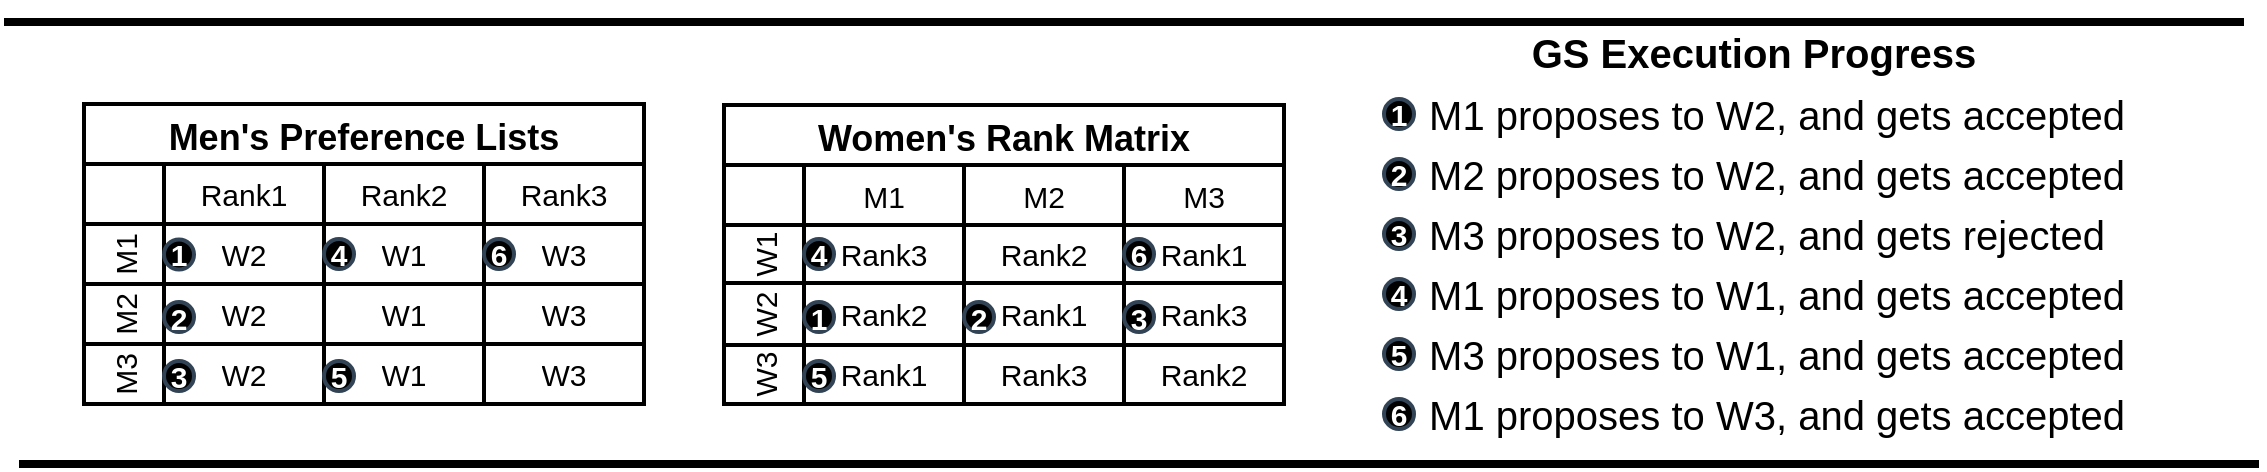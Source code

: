 <mxfile version="24.6.4" type="github">
  <diagram name="Page-1" id="qnp9Axf9fSBe4Yi9hoHO">
    <mxGraphModel dx="1564" dy="828" grid="1" gridSize="10" guides="1" tooltips="1" connect="1" arrows="1" fold="1" page="1" pageScale="1" pageWidth="850" pageHeight="1100" math="0" shadow="0">
      <root>
        <mxCell id="0" />
        <mxCell id="1" parent="0" />
        <mxCell id="7GuMput4pS_t5xVzel_N-1" value="Men&#39;s Preference Lists" style="shape=table;startSize=30;container=1;collapsible=0;childLayout=tableLayout;resizeLast=0;resizeLastRow=0;fontStyle=1;fontSize=18;strokeWidth=2;" vertex="1" parent="1">
          <mxGeometry x="160" y="440" width="280" height="150" as="geometry" />
        </mxCell>
        <mxCell id="7GuMput4pS_t5xVzel_N-2" value="" style="shape=tableRow;horizontal=0;startSize=40;swimlaneHead=0;swimlaneBody=0;strokeColor=inherit;top=0;left=0;bottom=0;right=0;collapsible=0;dropTarget=0;fillColor=none;points=[[0,0.5],[1,0.5]];portConstraint=eastwest;fontSize=15;strokeWidth=2;" vertex="1" parent="7GuMput4pS_t5xVzel_N-1">
          <mxGeometry y="30" width="280" height="30" as="geometry" />
        </mxCell>
        <mxCell id="7GuMput4pS_t5xVzel_N-3" value="Rank1" style="shape=partialRectangle;html=1;whiteSpace=wrap;connectable=0;strokeColor=inherit;overflow=hidden;fillColor=none;top=0;left=0;bottom=0;right=0;pointerEvents=1;fontSize=15;strokeWidth=2;" vertex="1" parent="7GuMput4pS_t5xVzel_N-2">
          <mxGeometry x="40" width="80" height="30" as="geometry">
            <mxRectangle width="80" height="30" as="alternateBounds" />
          </mxGeometry>
        </mxCell>
        <mxCell id="7GuMput4pS_t5xVzel_N-4" value="Rank2" style="shape=partialRectangle;html=1;whiteSpace=wrap;connectable=0;strokeColor=inherit;overflow=hidden;fillColor=none;top=0;left=0;bottom=0;right=0;pointerEvents=1;fontSize=15;strokeWidth=2;" vertex="1" parent="7GuMput4pS_t5xVzel_N-2">
          <mxGeometry x="120" width="80" height="30" as="geometry">
            <mxRectangle width="80" height="30" as="alternateBounds" />
          </mxGeometry>
        </mxCell>
        <mxCell id="7GuMput4pS_t5xVzel_N-5" value="Rank3" style="shape=partialRectangle;html=1;whiteSpace=wrap;connectable=0;strokeColor=inherit;overflow=hidden;fillColor=none;top=0;left=0;bottom=0;right=0;pointerEvents=1;strokeWidth=2;resizeWidth=1;resizeHeight=1;fontSize=15;" vertex="1" parent="7GuMput4pS_t5xVzel_N-2">
          <mxGeometry x="200" width="80" height="30" as="geometry">
            <mxRectangle width="80" height="30" as="alternateBounds" />
          </mxGeometry>
        </mxCell>
        <mxCell id="7GuMput4pS_t5xVzel_N-6" value="M1" style="shape=tableRow;horizontal=0;startSize=40;swimlaneHead=0;swimlaneBody=0;strokeColor=inherit;top=0;left=0;bottom=0;right=0;collapsible=0;dropTarget=0;fillColor=none;points=[[0,0.5],[1,0.5]];portConstraint=eastwest;fontSize=15;strokeWidth=2;" vertex="1" parent="7GuMput4pS_t5xVzel_N-1">
          <mxGeometry y="60" width="280" height="30" as="geometry" />
        </mxCell>
        <mxCell id="7GuMput4pS_t5xVzel_N-7" value="W2" style="shape=partialRectangle;html=1;whiteSpace=wrap;connectable=0;overflow=hidden;top=0;left=0;bottom=0;right=0;pointerEvents=1;strokeColor=default;fillColor=none;fontSize=15;strokeWidth=2;" vertex="1" parent="7GuMput4pS_t5xVzel_N-6">
          <mxGeometry x="40" width="80" height="30" as="geometry">
            <mxRectangle width="80" height="30" as="alternateBounds" />
          </mxGeometry>
        </mxCell>
        <mxCell id="7GuMput4pS_t5xVzel_N-8" value="W1" style="shape=partialRectangle;html=1;whiteSpace=wrap;connectable=0;overflow=hidden;top=0;left=0;bottom=0;right=0;pointerEvents=1;fillColor=none;labelBackgroundColor=none;labelBorderColor=none;strokeColor=default;shadow=0;resizable=1;resizeWidth=0;metaEdit=0;backgroundOutline=0;fontSize=15;strokeWidth=2;" vertex="1" parent="7GuMput4pS_t5xVzel_N-6">
          <mxGeometry x="120" width="80" height="30" as="geometry">
            <mxRectangle width="80" height="30" as="alternateBounds" />
          </mxGeometry>
        </mxCell>
        <mxCell id="7GuMput4pS_t5xVzel_N-9" value="W3" style="shape=partialRectangle;html=1;whiteSpace=wrap;connectable=0;overflow=hidden;top=0;left=0;bottom=0;right=0;pointerEvents=1;fillColor=none;fontSize=15;strokeWidth=2;" vertex="1" parent="7GuMput4pS_t5xVzel_N-6">
          <mxGeometry x="200" width="80" height="30" as="geometry">
            <mxRectangle width="80" height="30" as="alternateBounds" />
          </mxGeometry>
        </mxCell>
        <mxCell id="7GuMput4pS_t5xVzel_N-10" value="M2" style="shape=tableRow;horizontal=0;startSize=40;swimlaneHead=0;swimlaneBody=0;strokeColor=inherit;top=0;left=0;bottom=0;right=0;collapsible=0;dropTarget=0;fillColor=none;points=[[0,0.5],[1,0.5]];portConstraint=eastwest;fontSize=15;strokeWidth=2;" vertex="1" parent="7GuMput4pS_t5xVzel_N-1">
          <mxGeometry y="90" width="280" height="30" as="geometry" />
        </mxCell>
        <mxCell id="7GuMput4pS_t5xVzel_N-11" value="W2" style="shape=partialRectangle;html=1;whiteSpace=wrap;connectable=0;overflow=hidden;top=0;left=0;bottom=0;right=0;pointerEvents=1;strokeOpacity=100;fillColor=none;fontSize=15;strokeWidth=2;" vertex="1" parent="7GuMput4pS_t5xVzel_N-10">
          <mxGeometry x="40" width="80" height="30" as="geometry">
            <mxRectangle width="80" height="30" as="alternateBounds" />
          </mxGeometry>
        </mxCell>
        <mxCell id="7GuMput4pS_t5xVzel_N-12" value="W1" style="shape=partialRectangle;html=1;whiteSpace=wrap;connectable=0;strokeColor=inherit;overflow=hidden;fillColor=none;top=0;left=0;bottom=0;right=0;pointerEvents=1;fontSize=15;strokeWidth=2;" vertex="1" parent="7GuMput4pS_t5xVzel_N-10">
          <mxGeometry x="120" width="80" height="30" as="geometry">
            <mxRectangle width="80" height="30" as="alternateBounds" />
          </mxGeometry>
        </mxCell>
        <mxCell id="7GuMput4pS_t5xVzel_N-13" value="W3" style="shape=partialRectangle;html=1;whiteSpace=wrap;connectable=0;strokeColor=inherit;overflow=hidden;fillColor=none;top=0;left=0;bottom=0;right=0;pointerEvents=1;fontSize=15;strokeWidth=2;" vertex="1" parent="7GuMput4pS_t5xVzel_N-10">
          <mxGeometry x="200" width="80" height="30" as="geometry">
            <mxRectangle width="80" height="30" as="alternateBounds" />
          </mxGeometry>
        </mxCell>
        <mxCell id="7GuMput4pS_t5xVzel_N-14" value="M3" style="shape=tableRow;horizontal=0;startSize=40;swimlaneHead=0;swimlaneBody=0;strokeColor=inherit;top=0;left=0;bottom=0;right=0;collapsible=0;dropTarget=0;fillColor=none;points=[[0,0.5],[1,0.5]];portConstraint=eastwest;fontSize=15;strokeWidth=2;" vertex="1" parent="7GuMput4pS_t5xVzel_N-1">
          <mxGeometry y="120" width="280" height="30" as="geometry" />
        </mxCell>
        <mxCell id="7GuMput4pS_t5xVzel_N-15" value="W2" style="shape=partialRectangle;html=1;whiteSpace=wrap;connectable=0;overflow=hidden;top=0;left=0;bottom=0;right=0;pointerEvents=1;fillColor=none;fontSize=15;strokeWidth=2;" vertex="1" parent="7GuMput4pS_t5xVzel_N-14">
          <mxGeometry x="40" width="80" height="30" as="geometry">
            <mxRectangle width="80" height="30" as="alternateBounds" />
          </mxGeometry>
        </mxCell>
        <mxCell id="7GuMput4pS_t5xVzel_N-16" value="W1" style="shape=partialRectangle;html=1;whiteSpace=wrap;connectable=0;overflow=hidden;top=0;left=0;bottom=0;right=0;pointerEvents=1;fillColor=none;fontSize=15;strokeWidth=2;" vertex="1" parent="7GuMput4pS_t5xVzel_N-14">
          <mxGeometry x="120" width="80" height="30" as="geometry">
            <mxRectangle width="80" height="30" as="alternateBounds" />
          </mxGeometry>
        </mxCell>
        <mxCell id="7GuMput4pS_t5xVzel_N-17" value="W3" style="shape=partialRectangle;html=1;whiteSpace=wrap;connectable=0;strokeColor=inherit;overflow=hidden;fillColor=none;top=0;left=0;bottom=0;right=0;pointerEvents=1;fontSize=15;strokeWidth=2;" vertex="1" parent="7GuMput4pS_t5xVzel_N-14">
          <mxGeometry x="200" width="80" height="30" as="geometry">
            <mxRectangle width="80" height="30" as="alternateBounds" />
          </mxGeometry>
        </mxCell>
        <mxCell id="7GuMput4pS_t5xVzel_N-18" value="Women&#39;s Rank Matrix" style="shape=table;startSize=30;container=1;collapsible=0;childLayout=tableLayout;resizeLast=0;resizeLastRow=0;fontStyle=1;fontSize=18;strokeWidth=2;" vertex="1" parent="1">
          <mxGeometry x="480" y="440.5" width="280" height="149.5" as="geometry" />
        </mxCell>
        <mxCell id="7GuMput4pS_t5xVzel_N-19" value="" style="shape=tableRow;horizontal=0;startSize=40;swimlaneHead=0;swimlaneBody=0;strokeColor=inherit;top=0;left=0;bottom=0;right=0;collapsible=0;dropTarget=0;fillColor=none;points=[[0,0.5],[1,0.5]];portConstraint=eastwest;fontSize=15;strokeWidth=2;" vertex="1" parent="7GuMput4pS_t5xVzel_N-18">
          <mxGeometry y="30" width="280" height="30" as="geometry" />
        </mxCell>
        <mxCell id="7GuMput4pS_t5xVzel_N-20" value="M1" style="shape=partialRectangle;html=1;whiteSpace=wrap;connectable=0;strokeColor=inherit;overflow=hidden;fillColor=none;top=0;left=0;bottom=0;right=0;pointerEvents=1;fontSize=15;strokeWidth=2;" vertex="1" parent="7GuMput4pS_t5xVzel_N-19">
          <mxGeometry x="40" width="80" height="30" as="geometry">
            <mxRectangle width="80" height="30" as="alternateBounds" />
          </mxGeometry>
        </mxCell>
        <mxCell id="7GuMput4pS_t5xVzel_N-21" value="M2" style="shape=partialRectangle;html=1;whiteSpace=wrap;connectable=0;strokeColor=inherit;overflow=hidden;fillColor=none;top=0;left=0;bottom=0;right=0;pointerEvents=1;fontSize=15;strokeWidth=2;" vertex="1" parent="7GuMput4pS_t5xVzel_N-19">
          <mxGeometry x="120" width="80" height="30" as="geometry">
            <mxRectangle width="80" height="30" as="alternateBounds" />
          </mxGeometry>
        </mxCell>
        <mxCell id="7GuMput4pS_t5xVzel_N-22" value="M3" style="shape=partialRectangle;html=1;whiteSpace=wrap;connectable=0;strokeColor=inherit;overflow=hidden;fillColor=none;top=0;left=0;bottom=0;right=0;pointerEvents=1;strokeWidth=2;resizeWidth=1;resizeHeight=1;fontSize=15;" vertex="1" parent="7GuMput4pS_t5xVzel_N-19">
          <mxGeometry x="200" width="80" height="30" as="geometry">
            <mxRectangle width="80" height="30" as="alternateBounds" />
          </mxGeometry>
        </mxCell>
        <mxCell id="7GuMput4pS_t5xVzel_N-23" value="W1" style="shape=tableRow;horizontal=0;startSize=40;swimlaneHead=0;swimlaneBody=0;strokeColor=inherit;top=0;left=0;bottom=0;right=0;collapsible=0;dropTarget=0;fillColor=none;points=[[0,0.5],[1,0.5]];portConstraint=eastwest;fontSize=15;strokeWidth=2;" vertex="1" parent="7GuMput4pS_t5xVzel_N-18">
          <mxGeometry y="60" width="280" height="29" as="geometry" />
        </mxCell>
        <mxCell id="7GuMput4pS_t5xVzel_N-24" value="Rank3" style="shape=partialRectangle;html=1;whiteSpace=wrap;connectable=0;strokeColor=inherit;overflow=hidden;fillColor=none;top=0;left=0;bottom=0;right=0;pointerEvents=1;fontSize=15;strokeWidth=2;" vertex="1" parent="7GuMput4pS_t5xVzel_N-23">
          <mxGeometry x="40" width="80" height="29" as="geometry">
            <mxRectangle width="80" height="29" as="alternateBounds" />
          </mxGeometry>
        </mxCell>
        <mxCell id="7GuMput4pS_t5xVzel_N-25" value="Rank2" style="shape=partialRectangle;html=1;whiteSpace=wrap;connectable=0;strokeColor=inherit;overflow=hidden;fillColor=none;top=0;left=0;bottom=0;right=0;pointerEvents=1;fontSize=15;strokeWidth=2;" vertex="1" parent="7GuMput4pS_t5xVzel_N-23">
          <mxGeometry x="120" width="80" height="29" as="geometry">
            <mxRectangle width="80" height="29" as="alternateBounds" />
          </mxGeometry>
        </mxCell>
        <mxCell id="7GuMput4pS_t5xVzel_N-26" value="Rank1" style="shape=partialRectangle;html=1;whiteSpace=wrap;connectable=0;strokeColor=inherit;overflow=hidden;fillColor=none;top=0;left=0;bottom=0;right=0;pointerEvents=1;fontSize=15;strokeWidth=2;" vertex="1" parent="7GuMput4pS_t5xVzel_N-23">
          <mxGeometry x="200" width="80" height="29" as="geometry">
            <mxRectangle width="80" height="29" as="alternateBounds" />
          </mxGeometry>
        </mxCell>
        <mxCell id="7GuMput4pS_t5xVzel_N-27" value="W2" style="shape=tableRow;horizontal=0;startSize=40;swimlaneHead=0;swimlaneBody=0;strokeColor=inherit;top=0;left=0;bottom=0;right=0;collapsible=0;dropTarget=0;fillColor=none;points=[[0,0.5],[1,0.5]];portConstraint=eastwest;fontSize=15;strokeWidth=2;" vertex="1" parent="7GuMput4pS_t5xVzel_N-18">
          <mxGeometry y="89" width="280" height="31" as="geometry" />
        </mxCell>
        <mxCell id="7GuMput4pS_t5xVzel_N-28" value="Rank2" style="shape=partialRectangle;html=1;whiteSpace=wrap;connectable=0;strokeColor=inherit;overflow=hidden;fillColor=none;top=0;left=0;bottom=0;right=0;pointerEvents=1;fontSize=15;strokeWidth=2;" vertex="1" parent="7GuMput4pS_t5xVzel_N-27">
          <mxGeometry x="40" width="80" height="31" as="geometry">
            <mxRectangle width="80" height="31" as="alternateBounds" />
          </mxGeometry>
        </mxCell>
        <mxCell id="7GuMput4pS_t5xVzel_N-29" value="Rank1" style="shape=partialRectangle;html=1;whiteSpace=wrap;connectable=0;strokeColor=inherit;overflow=hidden;fillColor=none;top=0;left=0;bottom=0;right=0;pointerEvents=1;fontSize=15;strokeWidth=2;" vertex="1" parent="7GuMput4pS_t5xVzel_N-27">
          <mxGeometry x="120" width="80" height="31" as="geometry">
            <mxRectangle width="80" height="31" as="alternateBounds" />
          </mxGeometry>
        </mxCell>
        <mxCell id="7GuMput4pS_t5xVzel_N-30" value="Rank3" style="shape=partialRectangle;html=1;whiteSpace=wrap;connectable=0;strokeColor=inherit;overflow=hidden;fillColor=none;top=0;left=0;bottom=0;right=0;pointerEvents=1;fontSize=15;strokeWidth=2;" vertex="1" parent="7GuMput4pS_t5xVzel_N-27">
          <mxGeometry x="200" width="80" height="31" as="geometry">
            <mxRectangle width="80" height="31" as="alternateBounds" />
          </mxGeometry>
        </mxCell>
        <mxCell id="7GuMput4pS_t5xVzel_N-31" value="W3" style="shape=tableRow;horizontal=0;startSize=40;swimlaneHead=0;swimlaneBody=0;strokeColor=inherit;top=0;left=0;bottom=0;right=0;collapsible=0;dropTarget=0;fillColor=none;points=[[0,0.5],[1,0.5]];portConstraint=eastwest;fontSize=15;strokeWidth=2;" vertex="1" parent="7GuMput4pS_t5xVzel_N-18">
          <mxGeometry y="120" width="280" height="29" as="geometry" />
        </mxCell>
        <mxCell id="7GuMput4pS_t5xVzel_N-32" value="Rank1" style="shape=partialRectangle;html=1;whiteSpace=wrap;connectable=0;strokeColor=inherit;overflow=hidden;fillColor=none;top=0;left=0;bottom=0;right=0;pointerEvents=1;fontSize=15;strokeWidth=2;" vertex="1" parent="7GuMput4pS_t5xVzel_N-31">
          <mxGeometry x="40" width="80" height="29" as="geometry">
            <mxRectangle width="80" height="29" as="alternateBounds" />
          </mxGeometry>
        </mxCell>
        <mxCell id="7GuMput4pS_t5xVzel_N-33" value="Rank3" style="shape=partialRectangle;html=1;whiteSpace=wrap;connectable=0;strokeColor=inherit;overflow=hidden;fillColor=none;top=0;left=0;bottom=0;right=0;pointerEvents=1;fontSize=15;strokeWidth=2;" vertex="1" parent="7GuMput4pS_t5xVzel_N-31">
          <mxGeometry x="120" width="80" height="29" as="geometry">
            <mxRectangle width="80" height="29" as="alternateBounds" />
          </mxGeometry>
        </mxCell>
        <mxCell id="7GuMput4pS_t5xVzel_N-34" value="Rank2" style="shape=partialRectangle;html=1;whiteSpace=wrap;connectable=0;strokeColor=inherit;overflow=hidden;fillColor=none;top=0;left=0;bottom=0;right=0;pointerEvents=1;fontSize=15;strokeWidth=2;" vertex="1" parent="7GuMput4pS_t5xVzel_N-31">
          <mxGeometry x="200" width="80" height="29" as="geometry">
            <mxRectangle width="80" height="29" as="alternateBounds" />
          </mxGeometry>
        </mxCell>
        <mxCell id="7GuMput4pS_t5xVzel_N-35" value="1" style="ellipse;whiteSpace=wrap;html=1;aspect=fixed;strokeColor=#314354;align=center;verticalAlign=middle;fontFamily=Helvetica;fontSize=15;fillColor=#000000;fontColor=#ffffff;fontStyle=1;strokeWidth=2;" vertex="1" parent="1">
          <mxGeometry x="810" y="437.5" width="15" height="15" as="geometry" />
        </mxCell>
        <mxCell id="7GuMput4pS_t5xVzel_N-36" value="2" style="ellipse;whiteSpace=wrap;html=1;aspect=fixed;strokeColor=#314354;align=center;verticalAlign=middle;fontFamily=Helvetica;fontSize=15;fillColor=#000000;fontColor=#ffffff;fontStyle=1;strokeWidth=2;" vertex="1" parent="1">
          <mxGeometry x="810" y="467.5" width="15" height="15" as="geometry" />
        </mxCell>
        <mxCell id="7GuMput4pS_t5xVzel_N-37" value="3" style="ellipse;whiteSpace=wrap;html=1;aspect=fixed;strokeColor=#314354;align=center;verticalAlign=middle;fontFamily=Helvetica;fontSize=15;fillColor=#000000;fontColor=#ffffff;fontStyle=1;strokeWidth=2;" vertex="1" parent="1">
          <mxGeometry x="810" y="497.5" width="15" height="15" as="geometry" />
        </mxCell>
        <mxCell id="7GuMput4pS_t5xVzel_N-38" value="4" style="ellipse;whiteSpace=wrap;html=1;aspect=fixed;strokeColor=#314354;align=center;verticalAlign=middle;fontFamily=Helvetica;fontSize=15;fillColor=#000000;fontColor=#ffffff;fontStyle=1;strokeWidth=2;" vertex="1" parent="1">
          <mxGeometry x="810" y="527.5" width="15" height="15" as="geometry" />
        </mxCell>
        <mxCell id="7GuMput4pS_t5xVzel_N-39" value="5" style="ellipse;whiteSpace=wrap;html=1;aspect=fixed;strokeColor=#314354;align=center;verticalAlign=middle;fontFamily=Helvetica;fontSize=15;fillColor=#000000;fontColor=#ffffff;fontStyle=1;strokeWidth=2;" vertex="1" parent="1">
          <mxGeometry x="810" y="557.5" width="15" height="15" as="geometry" />
        </mxCell>
        <mxCell id="7GuMput4pS_t5xVzel_N-40" value="6" style="ellipse;whiteSpace=wrap;html=1;aspect=fixed;strokeColor=#314354;align=center;verticalAlign=middle;fontFamily=Helvetica;fontSize=15;fillColor=#000000;fontColor=#ffffff;fontStyle=1;strokeWidth=2;" vertex="1" parent="1">
          <mxGeometry x="810" y="587.5" width="15" height="15" as="geometry" />
        </mxCell>
        <mxCell id="7GuMput4pS_t5xVzel_N-41" value="&lt;h1 style=&quot;font-size: 20px;&quot;&gt;&lt;span style=&quot;font-size: 20px; font-weight: 400;&quot;&gt;&amp;nbsp;M1 proposes to W2, and gets accepted&lt;/span&gt;&lt;/h1&gt;" style="text;strokeColor=none;align=left;fillColor=none;html=1;verticalAlign=middle;whiteSpace=wrap;rounded=0;fontFamily=Helvetica;fontSize=20;fontColor=default;" vertex="1" parent="1">
          <mxGeometry x="825" y="430" width="405" height="30" as="geometry" />
        </mxCell>
        <mxCell id="7GuMput4pS_t5xVzel_N-42" value="&lt;h1 style=&quot;font-size: 20px;&quot;&gt;&lt;span style=&quot;font-size: 20px; font-weight: 400;&quot;&gt;&amp;nbsp;M2 proposes to W2, and gets accepted&lt;/span&gt;&lt;/h1&gt;" style="text;strokeColor=none;align=left;fillColor=none;html=1;verticalAlign=middle;whiteSpace=wrap;rounded=0;fontFamily=Helvetica;fontSize=20;fontColor=default;" vertex="1" parent="1">
          <mxGeometry x="825" y="460" width="365" height="30" as="geometry" />
        </mxCell>
        <mxCell id="7GuMput4pS_t5xVzel_N-43" value="&lt;h1 style=&quot;font-size: 20px;&quot;&gt;&lt;span style=&quot;font-size: 20px; font-weight: 400;&quot;&gt;&amp;nbsp;M3 proposes to W2, and gets rejected&lt;/span&gt;&lt;/h1&gt;" style="text;strokeColor=none;align=left;fillColor=none;html=1;verticalAlign=middle;whiteSpace=wrap;rounded=0;fontFamily=Helvetica;fontSize=20;fontColor=default;" vertex="1" parent="1">
          <mxGeometry x="825" y="490" width="365" height="30" as="geometry" />
        </mxCell>
        <mxCell id="7GuMput4pS_t5xVzel_N-44" value="&lt;h1 style=&quot;font-size: 20px;&quot;&gt;&lt;span style=&quot;font-size: 20px; font-weight: 400;&quot;&gt;&amp;nbsp;M1 proposes to W1, and gets accepted&lt;/span&gt;&lt;/h1&gt;" style="text;strokeColor=none;align=left;fillColor=none;html=1;verticalAlign=middle;whiteSpace=wrap;rounded=0;fontFamily=Helvetica;fontSize=20;fontColor=default;" vertex="1" parent="1">
          <mxGeometry x="825" y="520" width="365" height="30" as="geometry" />
        </mxCell>
        <mxCell id="7GuMput4pS_t5xVzel_N-45" value="&lt;h1 style=&quot;font-size: 20px;&quot;&gt;&lt;span style=&quot;font-size: 20px; font-weight: 400;&quot;&gt;&amp;nbsp;M3 proposes to W1, and gets accepted&lt;/span&gt;&lt;/h1&gt;" style="text;strokeColor=none;align=left;fillColor=none;html=1;verticalAlign=middle;whiteSpace=wrap;rounded=0;fontFamily=Helvetica;fontSize=20;fontColor=default;" vertex="1" parent="1">
          <mxGeometry x="825" y="550" width="365" height="30" as="geometry" />
        </mxCell>
        <mxCell id="7GuMput4pS_t5xVzel_N-46" value="&lt;h1 style=&quot;font-size: 20px;&quot;&gt;&lt;span style=&quot;font-size: 20px; font-weight: 400;&quot;&gt;&amp;nbsp;M1 proposes to W3, and gets accepted&lt;/span&gt;&lt;/h1&gt;" style="text;strokeColor=none;align=left;fillColor=none;html=1;verticalAlign=middle;whiteSpace=wrap;rounded=0;fontFamily=Helvetica;fontSize=20;fontColor=default;" vertex="1" parent="1">
          <mxGeometry x="825" y="580" width="365" height="30" as="geometry" />
        </mxCell>
        <mxCell id="7GuMput4pS_t5xVzel_N-47" value="&lt;h1 style=&quot;font-size: 20px;&quot;&gt;&lt;span style=&quot;font-size: 20px;&quot;&gt;GS Execution Progress&lt;/span&gt;&lt;/h1&gt;" style="text;strokeColor=none;align=center;fillColor=none;html=1;verticalAlign=middle;whiteSpace=wrap;rounded=0;fontFamily=Helvetica;fontSize=20;fontColor=default;fontStyle=1" vertex="1" parent="1">
          <mxGeometry x="880" y="399" width="230" height="30" as="geometry" />
        </mxCell>
        <mxCell id="7GuMput4pS_t5xVzel_N-48" value="1" style="ellipse;whiteSpace=wrap;html=1;aspect=fixed;strokeColor=#314354;align=center;verticalAlign=middle;fontFamily=Helvetica;fontSize=15;fillColor=#000000;fontColor=#ffffff;fontStyle=1;strokeWidth=2;" vertex="1" parent="1">
          <mxGeometry x="200" y="507.75" width="15" height="15" as="geometry" />
        </mxCell>
        <mxCell id="7GuMput4pS_t5xVzel_N-49" value="2" style="ellipse;whiteSpace=wrap;html=1;aspect=fixed;strokeColor=#314354;align=center;verticalAlign=middle;fontFamily=Helvetica;fontSize=15;fillColor=#000000;fontColor=#ffffff;fontStyle=1;strokeWidth=2;" vertex="1" parent="1">
          <mxGeometry x="200" y="539" width="15" height="15" as="geometry" />
        </mxCell>
        <mxCell id="7GuMput4pS_t5xVzel_N-50" value="3" style="ellipse;whiteSpace=wrap;html=1;aspect=fixed;strokeColor=#314354;align=center;verticalAlign=middle;fontFamily=Helvetica;fontSize=15;fillColor=#000000;fontColor=#ffffff;fontStyle=1;strokeWidth=2;" vertex="1" parent="1">
          <mxGeometry x="200" y="568.5" width="15" height="15" as="geometry" />
        </mxCell>
        <mxCell id="7GuMput4pS_t5xVzel_N-51" value="4" style="ellipse;whiteSpace=wrap;html=1;aspect=fixed;strokeColor=#314354;align=center;verticalAlign=middle;fontFamily=Helvetica;fontSize=15;fillColor=#000000;fontColor=#ffffff;fontStyle=1;strokeWidth=2;" vertex="1" parent="1">
          <mxGeometry x="280" y="507.5" width="15" height="15" as="geometry" />
        </mxCell>
        <mxCell id="7GuMput4pS_t5xVzel_N-52" value="5" style="ellipse;whiteSpace=wrap;html=1;aspect=fixed;strokeColor=#314354;align=center;verticalAlign=middle;fontFamily=Helvetica;fontSize=15;fillColor=#000000;fontColor=#ffffff;fontStyle=1;strokeWidth=2;" vertex="1" parent="1">
          <mxGeometry x="280" y="568.5" width="15" height="15" as="geometry" />
        </mxCell>
        <mxCell id="7GuMput4pS_t5xVzel_N-53" value="6" style="ellipse;whiteSpace=wrap;html=1;aspect=fixed;strokeColor=#314354;align=center;verticalAlign=middle;fontFamily=Helvetica;fontSize=15;fillColor=#000000;fontColor=#ffffff;fontStyle=1;strokeWidth=2;" vertex="1" parent="1">
          <mxGeometry x="360" y="507.5" width="15" height="15" as="geometry" />
        </mxCell>
        <mxCell id="7GuMput4pS_t5xVzel_N-54" value="1" style="ellipse;whiteSpace=wrap;html=1;aspect=fixed;strokeColor=#314354;align=center;verticalAlign=middle;fontFamily=Helvetica;fontSize=15;fillColor=#000000;fontColor=#ffffff;fontStyle=1;strokeWidth=2;" vertex="1" parent="1">
          <mxGeometry x="520" y="539" width="15" height="15" as="geometry" />
        </mxCell>
        <mxCell id="7GuMput4pS_t5xVzel_N-55" value="2" style="ellipse;whiteSpace=wrap;html=1;aspect=fixed;strokeColor=#314354;align=center;verticalAlign=middle;fontFamily=Helvetica;fontSize=15;fillColor=#000000;fontColor=#ffffff;fontStyle=1;strokeWidth=2;" vertex="1" parent="1">
          <mxGeometry x="600" y="539" width="15" height="15" as="geometry" />
        </mxCell>
        <mxCell id="7GuMput4pS_t5xVzel_N-56" value="3" style="ellipse;whiteSpace=wrap;html=1;aspect=fixed;strokeColor=#314354;align=center;verticalAlign=middle;fontFamily=Helvetica;fontSize=15;fillColor=#000000;fontColor=#ffffff;fontStyle=1;spacing=0;strokeWidth=2;" vertex="1" parent="1">
          <mxGeometry x="680" y="539" width="15" height="15" as="geometry" />
        </mxCell>
        <mxCell id="7GuMput4pS_t5xVzel_N-57" value="6" style="ellipse;whiteSpace=wrap;html=1;aspect=fixed;strokeColor=#314354;align=center;verticalAlign=middle;fontFamily=Helvetica;fontSize=15;fillColor=#000000;fontColor=#ffffff;fontStyle=1;strokeWidth=2;" vertex="1" parent="1">
          <mxGeometry x="680" y="507.5" width="15" height="15" as="geometry" />
        </mxCell>
        <mxCell id="7GuMput4pS_t5xVzel_N-58" value="5" style="ellipse;whiteSpace=wrap;html=1;aspect=fixed;strokeColor=#314354;align=center;verticalAlign=middle;fontFamily=Helvetica;fontSize=15;fillColor=#000000;fontColor=#ffffff;fontStyle=1;strokeWidth=2;" vertex="1" parent="1">
          <mxGeometry x="520" y="568.5" width="15" height="15" as="geometry" />
        </mxCell>
        <mxCell id="7GuMput4pS_t5xVzel_N-59" value="4" style="ellipse;whiteSpace=wrap;html=1;aspect=fixed;strokeColor=#314354;align=center;verticalAlign=middle;fontFamily=Helvetica;fontSize=15;fillColor=#000000;fontColor=#ffffff;fontStyle=1;strokeWidth=2;" vertex="1" parent="1">
          <mxGeometry x="520" y="507.5" width="15" height="15" as="geometry" />
        </mxCell>
        <mxCell id="7GuMput4pS_t5xVzel_N-63" value="" style="endArrow=none;html=1;rounded=0;strokeWidth=4;" edge="1" parent="1">
          <mxGeometry width="50" height="50" relative="1" as="geometry">
            <mxPoint x="120" y="399" as="sourcePoint" />
            <mxPoint x="1240" y="399" as="targetPoint" />
          </mxGeometry>
        </mxCell>
        <mxCell id="7GuMput4pS_t5xVzel_N-65" value="" style="endArrow=none;html=1;rounded=0;strokeWidth=4;" edge="1" parent="1">
          <mxGeometry width="50" height="50" relative="1" as="geometry">
            <mxPoint x="127.5" y="620" as="sourcePoint" />
            <mxPoint x="1247.5" y="620" as="targetPoint" />
          </mxGeometry>
        </mxCell>
      </root>
    </mxGraphModel>
  </diagram>
</mxfile>
